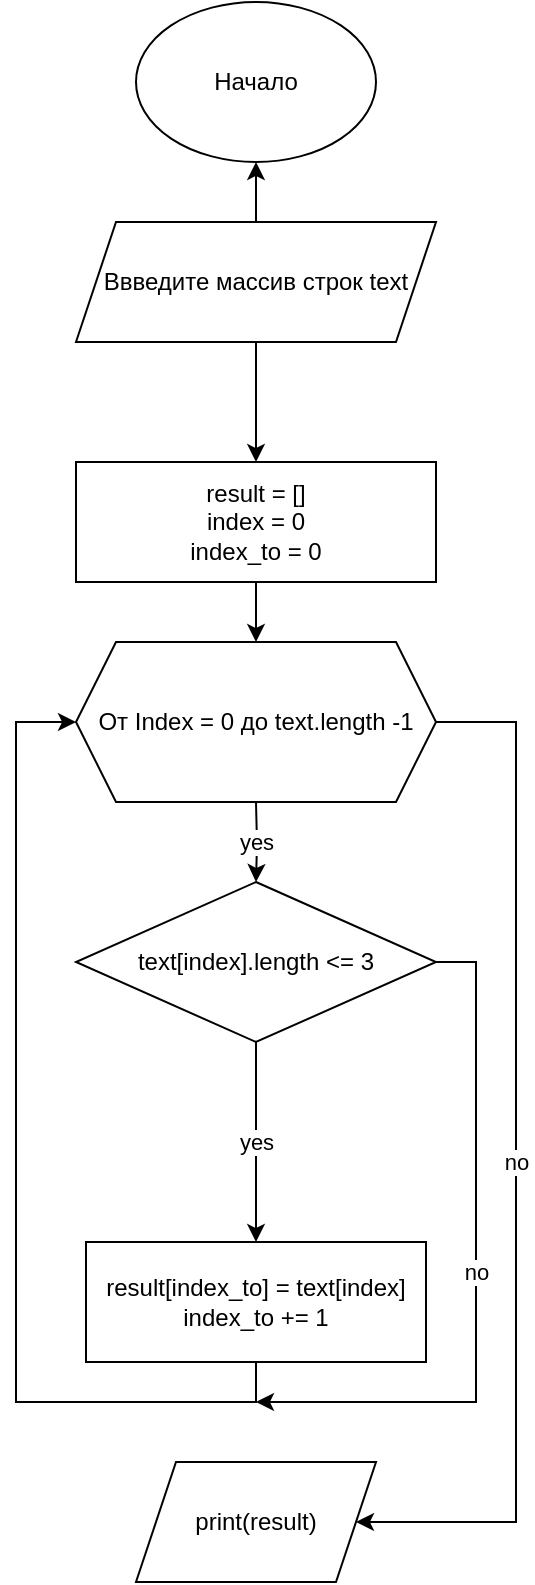 <mxfile version="20.8.16" type="device"><diagram id="QMnFIlZZO2PEWZyJ2MIs" name="Страница 1"><mxGraphModel dx="1434" dy="844" grid="1" gridSize="10" guides="1" tooltips="1" connect="1" arrows="1" fold="1" page="1" pageScale="1" pageWidth="827" pageHeight="1169" math="0" shadow="0"><root><mxCell id="0"/><mxCell id="1" parent="0"/><mxCell id="oS3AAGDbuoCcxDiku7hJ-25" value="Начало" style="ellipse;whiteSpace=wrap;html=1;" parent="1" vertex="1"><mxGeometry x="240" y="40" width="120" height="80" as="geometry"/></mxCell><mxCell id="oS3AAGDbuoCcxDiku7hJ-26" value="" style="edgeStyle=orthogonalEdgeStyle;rounded=0;orthogonalLoop=1;jettySize=auto;html=1;" parent="1" source="oS3AAGDbuoCcxDiku7hJ-27" edge="1"><mxGeometry relative="1" as="geometry"><mxPoint x="300" y="360" as="targetPoint"/></mxGeometry></mxCell><mxCell id="oS3AAGDbuoCcxDiku7hJ-27" value="result = []&lt;br&gt;index = 0&lt;br&gt;index_to = 0" style="rounded=0;whiteSpace=wrap;html=1;align=center;" parent="1" vertex="1"><mxGeometry x="210" y="270" width="180" height="60" as="geometry"/></mxCell><mxCell id="oS3AAGDbuoCcxDiku7hJ-28" value="yes" style="edgeStyle=orthogonalEdgeStyle;rounded=0;orthogonalLoop=1;jettySize=auto;html=1;" parent="1" target="oS3AAGDbuoCcxDiku7hJ-33" edge="1"><mxGeometry relative="1" as="geometry"><mxPoint x="300" y="440" as="sourcePoint"/></mxGeometry></mxCell><mxCell id="oS3AAGDbuoCcxDiku7hJ-29" value="no" style="edgeStyle=orthogonalEdgeStyle;rounded=0;orthogonalLoop=1;jettySize=auto;html=1;exitX=1;exitY=0.5;exitDx=0;exitDy=0;entryX=1;entryY=0.5;entryDx=0;entryDy=0;" parent="1" target="oS3AAGDbuoCcxDiku7hJ-43" edge="1"><mxGeometry relative="1" as="geometry"><Array as="points"><mxPoint x="430" y="400"/><mxPoint x="430" y="800"/></Array><mxPoint x="390" y="400" as="sourcePoint"/></mxGeometry></mxCell><mxCell id="oS3AAGDbuoCcxDiku7hJ-31" value="yes" style="edgeStyle=orthogonalEdgeStyle;rounded=0;orthogonalLoop=1;jettySize=auto;html=1;" parent="1" source="oS3AAGDbuoCcxDiku7hJ-33" target="oS3AAGDbuoCcxDiku7hJ-35" edge="1"><mxGeometry relative="1" as="geometry"/></mxCell><mxCell id="oS3AAGDbuoCcxDiku7hJ-32" value="no" style="edgeStyle=orthogonalEdgeStyle;rounded=0;orthogonalLoop=1;jettySize=auto;html=1;" parent="1" source="oS3AAGDbuoCcxDiku7hJ-33" edge="1"><mxGeometry relative="1" as="geometry"><mxPoint x="300" y="740" as="targetPoint"/><Array as="points"><mxPoint x="410" y="520"/><mxPoint x="410" y="740"/></Array></mxGeometry></mxCell><mxCell id="oS3AAGDbuoCcxDiku7hJ-33" value="text[index].length &amp;lt;= 3" style="rhombus;whiteSpace=wrap;html=1;" parent="1" vertex="1"><mxGeometry x="210" y="480" width="180" height="80" as="geometry"/></mxCell><mxCell id="2lg2o7k-7GUrIqlrpl7l-4" style="edgeStyle=orthogonalEdgeStyle;rounded=0;orthogonalLoop=1;jettySize=auto;html=1;exitX=0.5;exitY=1;exitDx=0;exitDy=0;entryX=0;entryY=0.5;entryDx=0;entryDy=0;" edge="1" parent="1" source="oS3AAGDbuoCcxDiku7hJ-35" target="oS3AAGDbuoCcxDiku7hJ-44"><mxGeometry relative="1" as="geometry"><mxPoint x="120" y="400" as="targetPoint"/><Array as="points"><mxPoint x="300" y="740"/><mxPoint x="180" y="740"/><mxPoint x="180" y="400"/></Array></mxGeometry></mxCell><mxCell id="oS3AAGDbuoCcxDiku7hJ-35" value="result[index_to] = text[index]&lt;br&gt;index_to += 1" style="rounded=0;whiteSpace=wrap;html=1;" parent="1" vertex="1"><mxGeometry x="215" y="660" width="170" height="60" as="geometry"/></mxCell><mxCell id="oS3AAGDbuoCcxDiku7hJ-43" value="print(result)" style="shape=parallelogram;perimeter=parallelogramPerimeter;whiteSpace=wrap;html=1;fixedSize=1;" parent="1" vertex="1"><mxGeometry x="240" y="770" width="120" height="60" as="geometry"/></mxCell><mxCell id="oS3AAGDbuoCcxDiku7hJ-44" value="От Index = 0 до text.length -1" style="shape=hexagon;perimeter=hexagonPerimeter2;whiteSpace=wrap;html=1;fixedSize=1;" parent="1" vertex="1"><mxGeometry x="210" y="360" width="180" height="80" as="geometry"/></mxCell><mxCell id="2lg2o7k-7GUrIqlrpl7l-2" value="" style="edgeStyle=orthogonalEdgeStyle;rounded=0;orthogonalLoop=1;jettySize=auto;html=1;" edge="1" parent="1" source="2lg2o7k-7GUrIqlrpl7l-1" target="oS3AAGDbuoCcxDiku7hJ-27"><mxGeometry relative="1" as="geometry"/></mxCell><mxCell id="2lg2o7k-7GUrIqlrpl7l-3" value="" style="edgeStyle=orthogonalEdgeStyle;rounded=0;orthogonalLoop=1;jettySize=auto;html=1;" edge="1" parent="1" source="2lg2o7k-7GUrIqlrpl7l-1" target="oS3AAGDbuoCcxDiku7hJ-25"><mxGeometry relative="1" as="geometry"/></mxCell><mxCell id="2lg2o7k-7GUrIqlrpl7l-1" value="Ввведите массив строк text" style="shape=parallelogram;perimeter=parallelogramPerimeter;whiteSpace=wrap;html=1;fixedSize=1;" vertex="1" parent="1"><mxGeometry x="210" y="150" width="180" height="60" as="geometry"/></mxCell></root></mxGraphModel></diagram></mxfile>